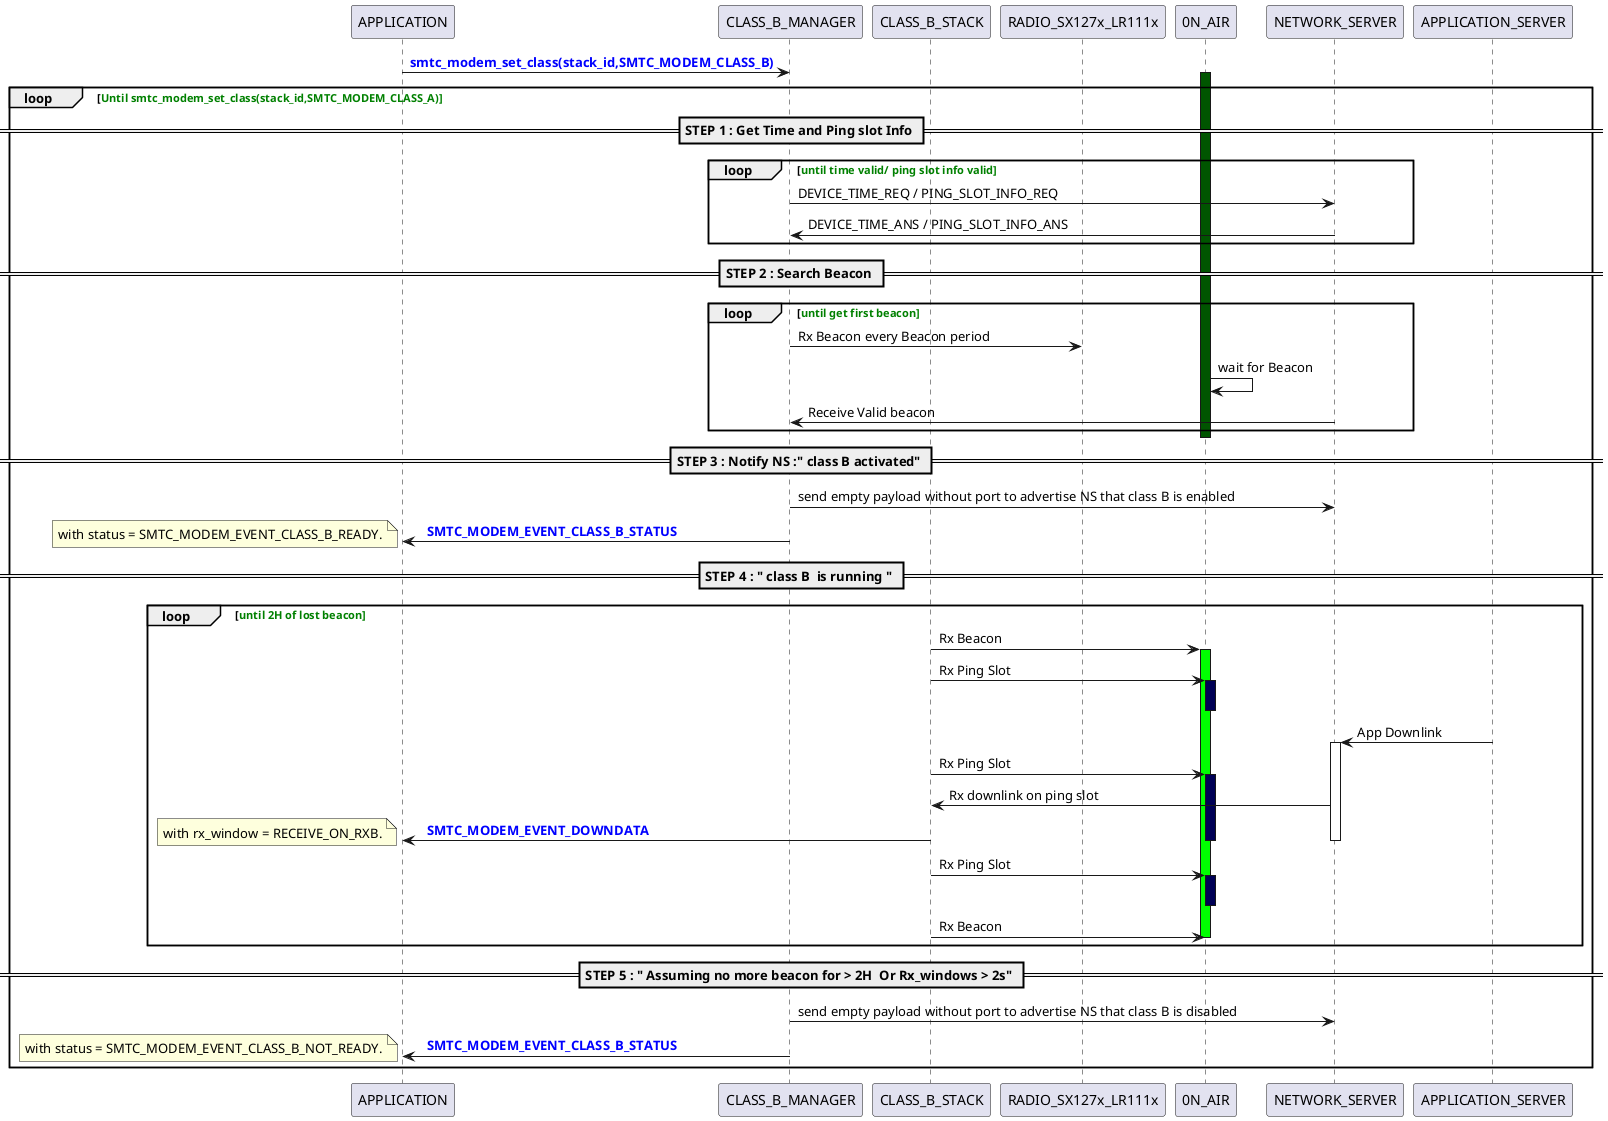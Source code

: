 @startuml

participant APPLICATION
participant CLASS_B_MANAGER
participant CLASS_B_STACK
participant RADIO_SX127x_LR111x
participant 0N_AIR
participant NETWORK_SERVER
participant APPLICATION_SERVER

APPLICATION -> CLASS_B_MANAGER: <font color=blue><b>smtc_modem_set_class(stack_id,SMTC_MODEM_CLASS_B)
loop <font color=green>Until smtc_modem_set_class(stack_id,SMTC_MODEM_CLASS_A)
==  STEP 1 : Get Time and Ping slot Info ==
loop <font color=green>until time valid/ ping slot info valid
Activate 0N_AIR#005500 
CLASS_B_MANAGER ->  NETWORK_SERVER: DEVICE_TIME_REQ / PING_SLOT_INFO_REQ
NETWORK_SERVER ->  CLASS_B_MANAGER: DEVICE_TIME_ANS / PING_SLOT_INFO_ANS
end


== STEP 2 : Search Beacon ==
loop <font color=green>until get first beacon

CLASS_B_MANAGER ->  RADIO_SX127x_LR111x: Rx Beacon every Beacon period
0N_AIR ->0N_AIR : wait for Beacon
NETWORK_SERVER ->  CLASS_B_MANAGER: Receive Valid beacon
end

Deactivate 0N_AIR
== STEP 3 : Notify NS :" class B activated" ==
CLASS_B_MANAGER ->  NETWORK_SERVER:  send empty payload without port to advertise NS that class B is enabled
CLASS_B_MANAGER -> APPLICATION: <font color=blue><b>  SMTC_MODEM_EVENT_CLASS_B_STATUS
note left 
  with status = SMTC_MODEM_EVENT_CLASS_B_READY.
end note
== STEP 4 : " class B  is running " ==
loop <font color=green>until 2H of lost beacon
CLASS_B_STACK ->0N_AIR : Rx Beacon
Activate 0N_AIR#00FF00 
CLASS_B_STACK ->0N_AIR : Rx Ping Slot
Activate 0N_AIR#000055 
Deactivate 0N_AIR#000055
APPLICATION_SERVER ->  NETWORK_SERVER:  App Downlink
Activate NETWORK_SERVER
CLASS_B_STACK ->0N_AIR : Rx Ping Slot
Activate 0N_AIR#000055
NETWORK_SERVER-> CLASS_B_STACK : Rx downlink on ping slot
CLASS_B_STACK -> APPLICATION: <font color=blue><b>  SMTC_MODEM_EVENT_DOWNDATA
note left 
  with rx_window = RECEIVE_ON_RXB.
end note
Deactivate NETWORK_SERVER
Deactivate 0N_AIR#000055
CLASS_B_STACK ->0N_AIR : Rx Ping Slot
Activate 0N_AIR#000055 
Deactivate 0N_AIR#000055
CLASS_B_STACK ->0N_AIR : Rx Beacon
Deactivate 0N_AIR#000500
end
== STEP 5 : " Assuming no more beacon for > 2H  Or Rx_windows > 2s" ==
CLASS_B_MANAGER ->  NETWORK_SERVER:  send empty payload without port to advertise NS that class B is disabled
CLASS_B_MANAGER -> APPLICATION: <font color=blue><b>  SMTC_MODEM_EVENT_CLASS_B_STATUS
note left 
  with status = SMTC_MODEM_EVENT_CLASS_B_NOT_READY.
end note
end
@enduml
